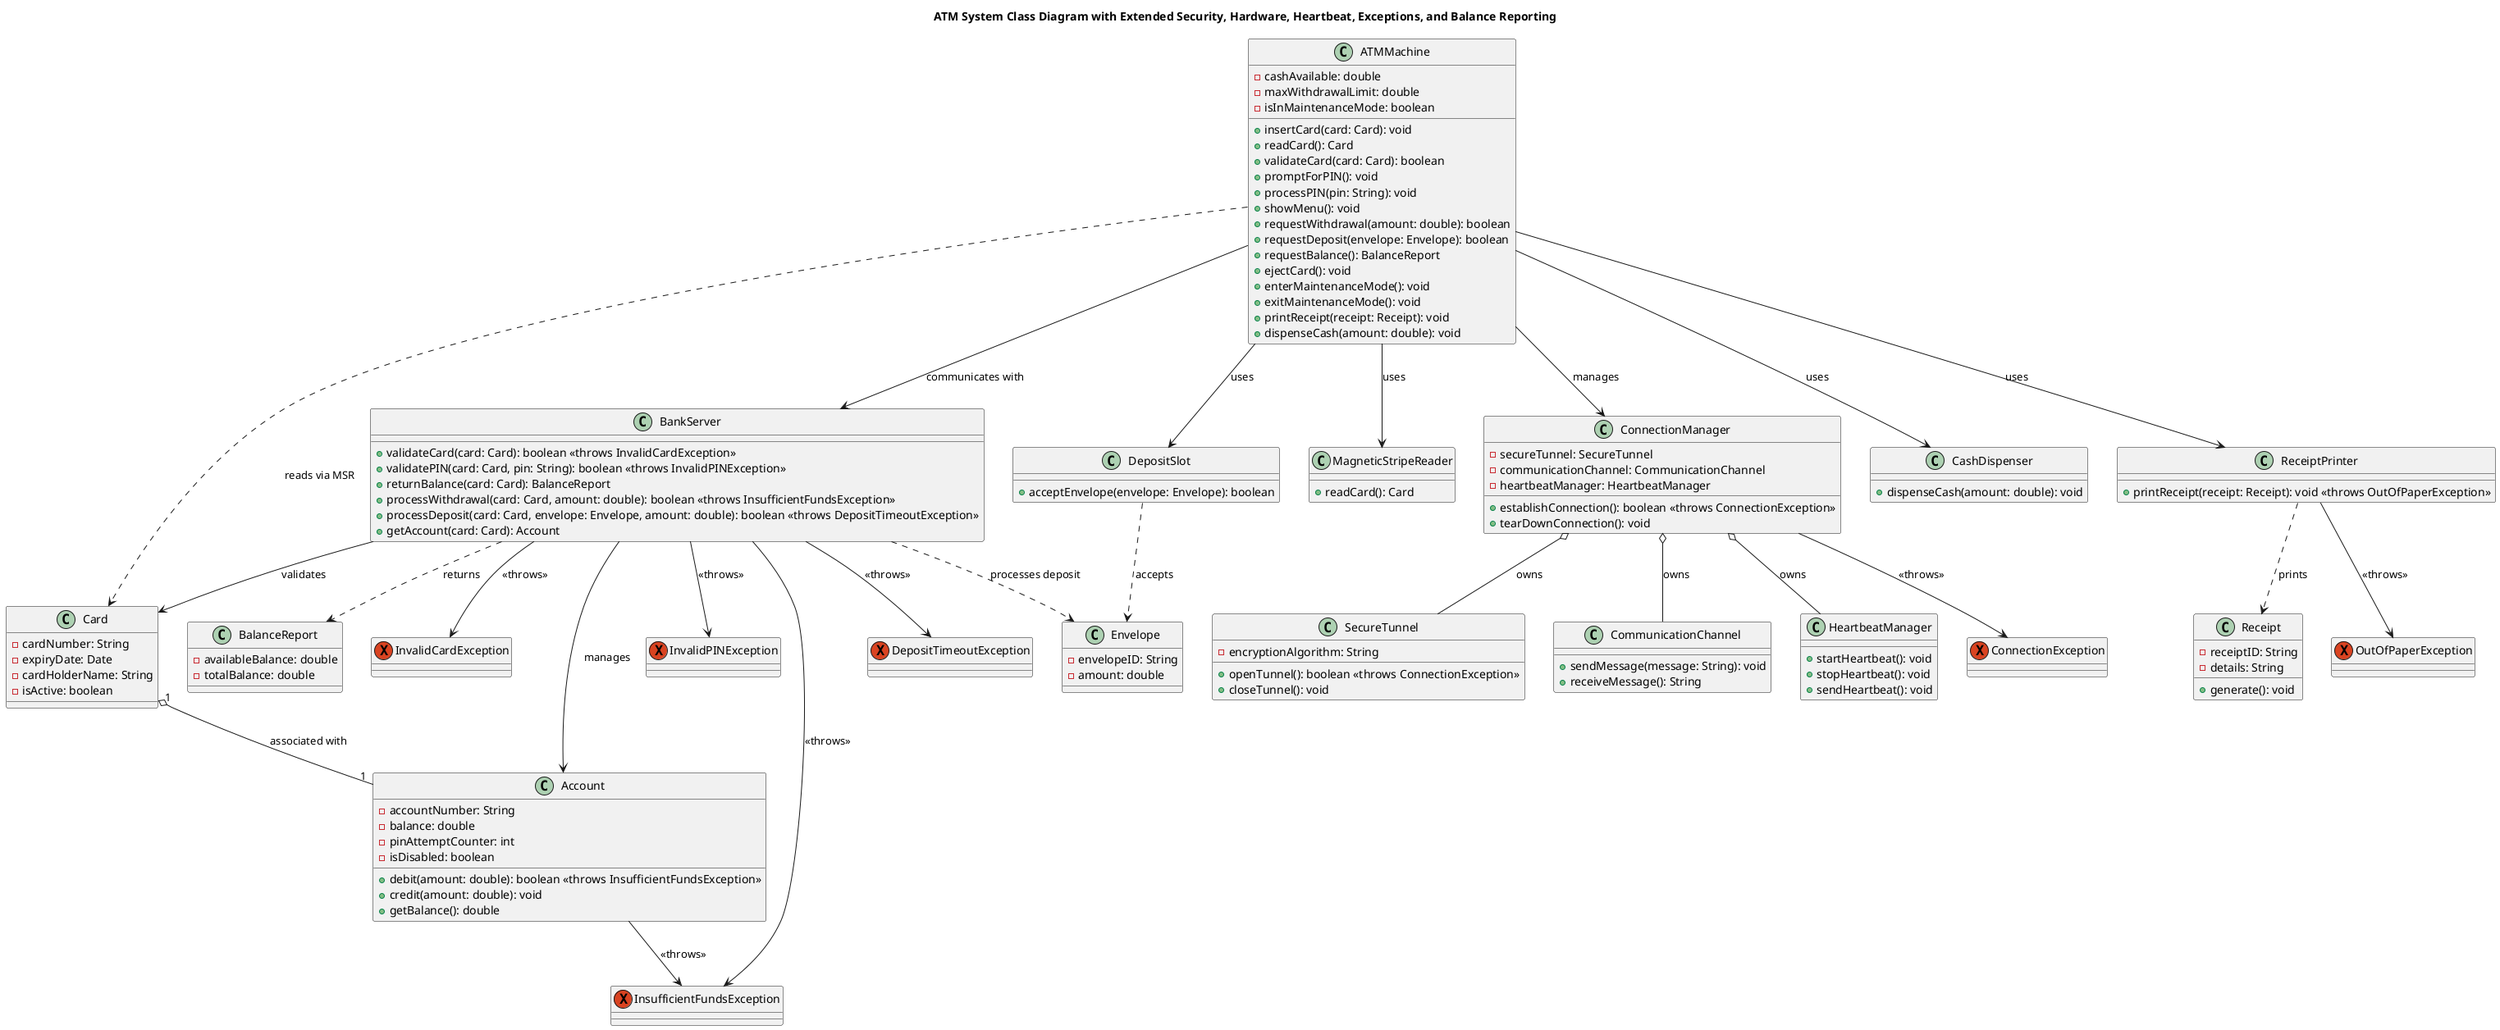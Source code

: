 @startuml
title ATM System Class Diagram with Extended Security, Hardware, Heartbeat, Exceptions, and Balance Reporting

' ---------------------------
' Core ATM Class
' ---------------------------
class ATMMachine {
  - cashAvailable: double
  - maxWithdrawalLimit: double
  - isInMaintenanceMode: boolean
  + insertCard(card: Card): void
  + readCard(): Card
  + validateCard(card: Card): boolean
  + promptForPIN(): void
  + processPIN(pin: String): void
  + showMenu(): void
  + requestWithdrawal(amount: double): boolean
  + requestDeposit(envelope: Envelope): boolean
  + requestBalance(): BalanceReport
  + ejectCard(): void
  + enterMaintenanceMode(): void
  + exitMaintenanceMode(): void
  + printReceipt(receipt: Receipt): void
  + dispenseCash(amount: double): void
}

' ---------------------------
' Bank and Account Classes
' ---------------------------
class BankServer {
  + validateCard(card: Card): boolean <<throws InvalidCardException>>
  + validatePIN(card: Card, pin: String): boolean <<throws InvalidPINException>>
  + returnBalance(card: Card): BalanceReport
  + processWithdrawal(card: Card, amount: double): boolean <<throws InsufficientFundsException>>
  + processDeposit(card: Card, envelope: Envelope, amount: double): boolean <<throws DepositTimeoutException>>
  + getAccount(card: Card): Account
}

class Account {
  - accountNumber: String
  - balance: double
  - pinAttemptCounter: int
  - isDisabled: boolean
  + debit(amount: double): boolean <<throws InsufficientFundsException>>
  + credit(amount: double): void
  + getBalance(): double
}

class Card {
  - cardNumber: String
  - expiryDate: Date
  - cardHolderName: String
  - isActive: boolean
}

' ---------------------------
' Connectivity Classes
' ---------------------------
class ConnectionManager {
  - secureTunnel: SecureTunnel
  - communicationChannel: CommunicationChannel
  - heartbeatManager: HeartbeatManager
  + establishConnection(): boolean <<throws ConnectionException>>
  + tearDownConnection(): void
}

class SecureTunnel {
  - encryptionAlgorithm: String
  + openTunnel(): boolean <<throws ConnectionException>>
  + closeTunnel(): void
}

class CommunicationChannel {
  + sendMessage(message: String): void
  + receiveMessage(): String
}

class HeartbeatManager {
  + startHeartbeat(): void
  + stopHeartbeat(): void
  + sendHeartbeat(): void
}

' ---------------------------
' Hardware Components
' ---------------------------
class MagneticStripeReader {
  + readCard(): Card
}

class ReceiptPrinter {
  + printReceipt(receipt: Receipt): void <<throws OutOfPaperException>>
}

class CashDispenser {
  + dispenseCash(amount: double): void
}

class DepositSlot {
  + acceptEnvelope(envelope: Envelope): boolean
}

' ---------------------------
' Supporting Classes
' ---------------------------
class Envelope {
  - envelopeID: String
  - amount: double
}

class Receipt {
  - receiptID: String
  - details: String
  + generate(): void
}

class BalanceReport {
  - availableBalance: double
  - totalBalance: double
}

' ---------------------------
' Exception Classes
' ---------------------------
exception InvalidCardException
exception InvalidPINException
exception InsufficientFundsException
exception ConnectionException
exception OutOfPaperException
exception DepositTimeoutException

' ---------------------------
' Relationships
' ---------------------------
ATMMachine --> ConnectionManager : manages
ATMMachine --> MagneticStripeReader : uses
ATMMachine --> ReceiptPrinter : uses
ATMMachine --> CashDispenser : uses
ATMMachine --> DepositSlot : uses
ATMMachine --> BankServer : communicates with
BankServer --> Account : manages
BankServer --> Card : validates
ATMMachine ..> Card : "reads via MSR"
Card "1" o-- "1" Account : associated with

ConnectionManager o-- SecureTunnel : owns
ConnectionManager o-- CommunicationChannel : owns
ConnectionManager o-- HeartbeatManager : owns

DepositSlot ..> Envelope : "accepts"
BankServer ..> Envelope : "processes deposit"
ReceiptPrinter ..> Receipt : "prints"

' Exception dependencies
BankServer --> InvalidCardException : <<throws>>
BankServer --> InvalidPINException : <<throws>>
BankServer --> InsufficientFundsException : <<throws>>
ConnectionManager --> ConnectionException : <<throws>>
Account --> InsufficientFundsException : <<throws>>
ReceiptPrinter --> OutOfPaperException : <<throws>>
BankServer --> DepositTimeoutException : <<throws>>

BankServer ..> BalanceReport : "returns"

@enduml
